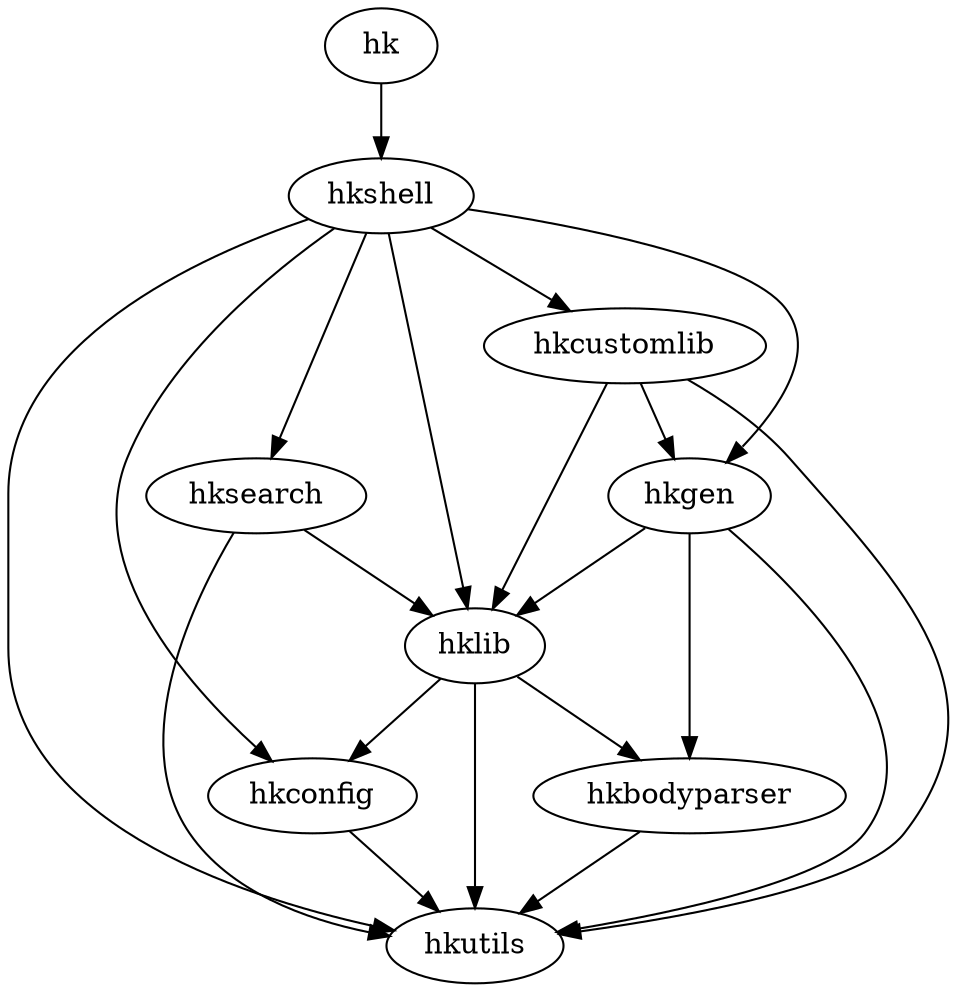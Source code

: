 // $ dot -Tpng -o images/module_deps.png module_deps.dot
digraph {
    hkbodyparser -> hkutils;
    hkconfig -> hkutils;
    hklib -> hkconfig;
    hklib -> hkbodyparser;
    hklib -> hkutils;
    hksearch -> hkutils;
    hksearch -> hklib;
    hkgen -> hkutils;
    hkgen -> hkbodyparser;
    hkgen -> hklib;
    hkcustomlib -> hkutils;
    hkcustomlib -> hklib;
    hkcustomlib -> hkgen;
    hkshell -> hkconfig;
    hkshell -> hkutils;
    hkshell -> hklib;
    hkshell -> hksearch;
    hkshell -> hkgen;
    hkshell -> hkcustomlib;
    hk -> hkshell;
}
